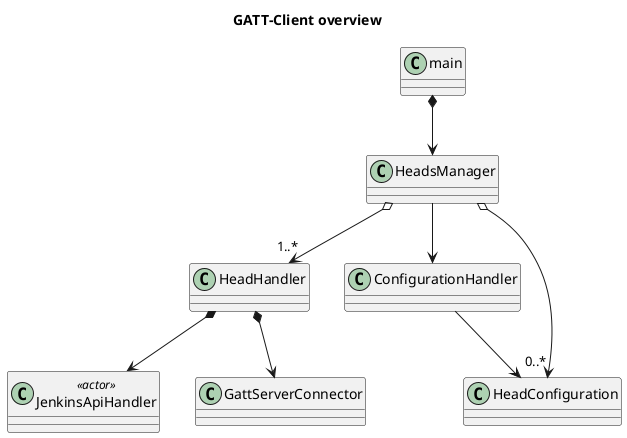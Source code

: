 @startuml "GATT-Client_overview"
skinparam classAttributeIconSize 0
title GATT-Client overview

class JenkinsApiHandler <<actor>>

HeadHandler *--> JenkinsApiHandler
HeadsManager o--> "1..*" HeadHandler
HeadHandler *--> GattServerConnector

main *--> HeadsManager
HeadsManager --> ConfigurationHandler
HeadsManager o--> "0..*" HeadConfiguration
ConfigurationHandler --> HeadConfiguration

@enduml